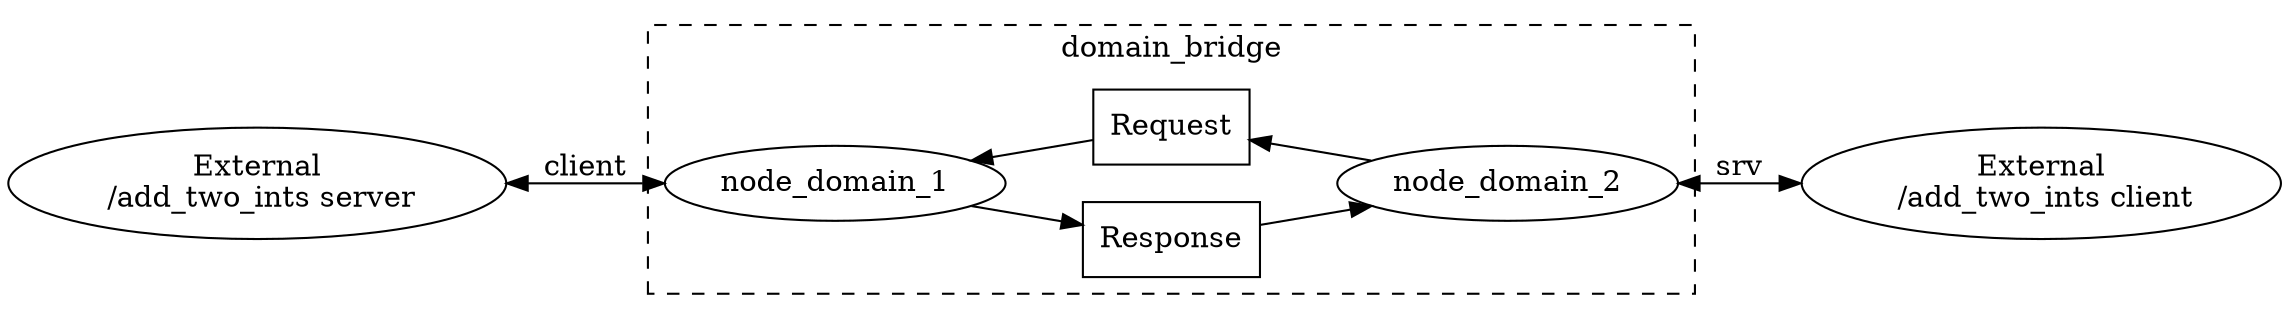 digraph {
    rankdir="LR";
    service_in -> node_domain_1 [dir="both"] [label="client"]
    node_domain_1 -> rep_1_to_2
    rep_1_to_2 -> node_domain_2
    node_domain_2 -> req_2_to_1
    req_2_to_1 -> node_domain_1
    node_domain_2 -> service_out [dir="both"] [label="srv"]

    subgraph cluster_domain_bridge {
        node_domain_1 [shape=oval, color="#000000"];
        node_domain_2 [shape=oval, color="#000000"];
        rep_1_to_2 [shape=box, color="#000000", label="Response"];
        req_2_to_1 [shape=box, color="#000000", label="Request"];
        {rank = same; rep_1_to_2; req_2_to_1}
        label="domain_bridge";
        graph[style=dashed];
    }
      
    service_in [shape=oval, color="#000000", label="External\n /add_two_ints server"]
    service_out [shape=oval, color="#000000", label="External\n /add_two_ints client"];
}
